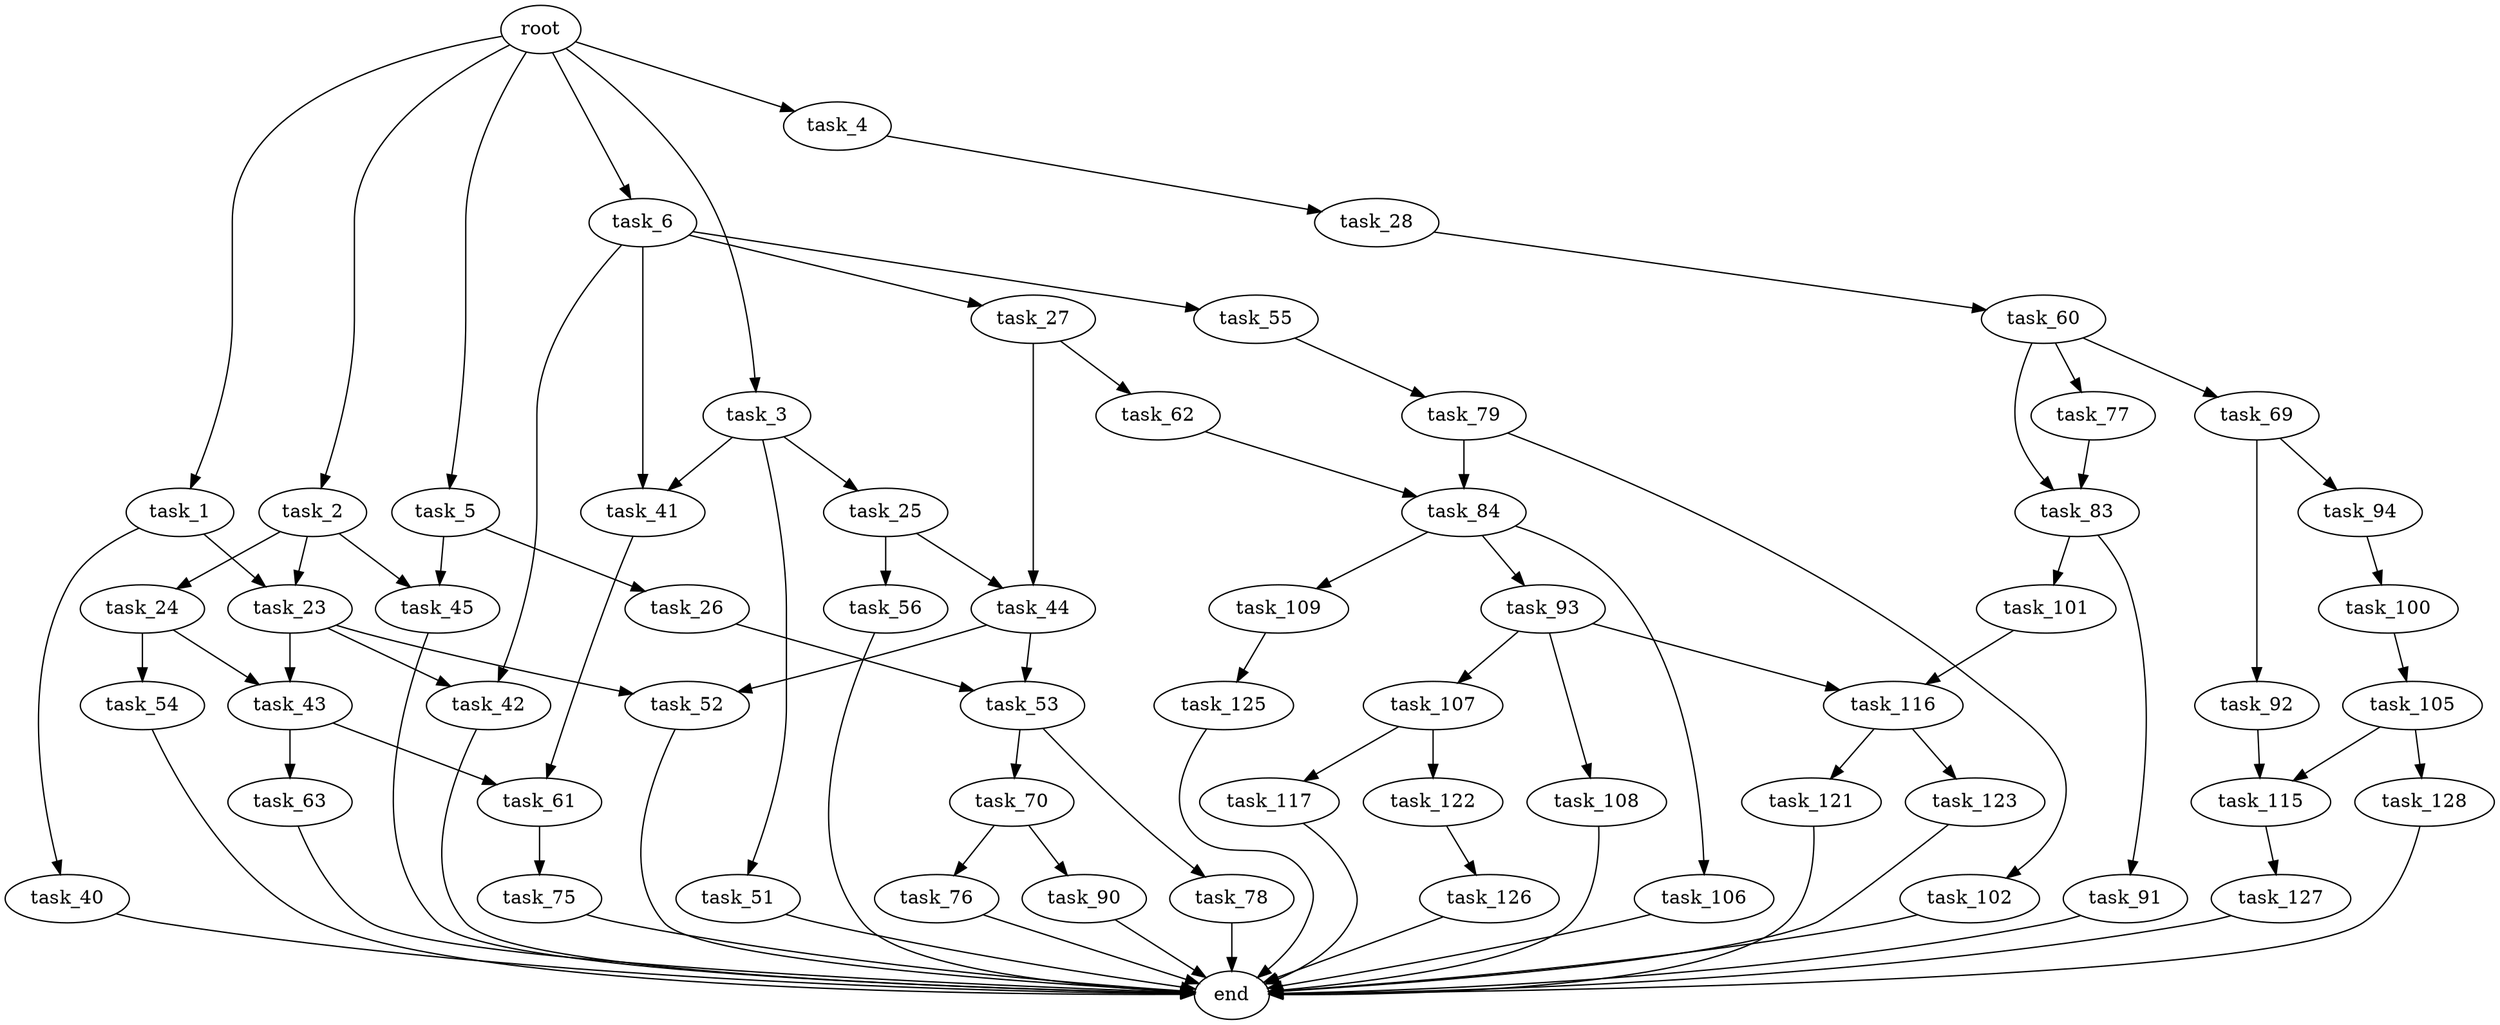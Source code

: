 digraph G {
  root [size="0.000000"];
  task_1 [size="7287344575.000000"];
  task_2 [size="259353614850.000000"];
  task_3 [size="308520148223.000000"];
  task_4 [size="503984761672.000000"];
  task_5 [size="19409942842.000000"];
  task_6 [size="26167383169.000000"];
  task_23 [size="1694130510.000000"];
  task_24 [size="109527376011.000000"];
  task_25 [size="134217728000.000000"];
  task_26 [size="2205387959.000000"];
  task_27 [size="3104028336.000000"];
  task_28 [size="231928233984.000000"];
  task_40 [size="10736136777.000000"];
  task_41 [size="423729813408.000000"];
  task_42 [size="149450922333.000000"];
  task_43 [size="273906401482.000000"];
  task_44 [size="449210470135.000000"];
  task_45 [size="18367975356.000000"];
  task_51 [size="875431122.000000"];
  task_52 [size="31510075385.000000"];
  task_53 [size="61933848194.000000"];
  task_54 [size="28634794958.000000"];
  task_55 [size="28991029248.000000"];
  task_56 [size="15006129260.000000"];
  task_60 [size="815310143568.000000"];
  task_61 [size="8589934592.000000"];
  task_62 [size="174844173598.000000"];
  task_63 [size="371851241391.000000"];
  task_69 [size="68719476736.000000"];
  task_70 [size="68719476736.000000"];
  task_75 [size="231928233984.000000"];
  task_76 [size="68719476736.000000"];
  task_77 [size="231928233984.000000"];
  task_78 [size="382810539378.000000"];
  task_79 [size="13020499270.000000"];
  task_83 [size="4388228340.000000"];
  task_84 [size="42256680144.000000"];
  task_90 [size="1880251311.000000"];
  task_91 [size="14259105655.000000"];
  task_92 [size="71667377488.000000"];
  task_93 [size="1029540879465.000000"];
  task_94 [size="8589934592.000000"];
  task_100 [size="536096166924.000000"];
  task_101 [size="368293445632.000000"];
  task_102 [size="231928233984.000000"];
  task_105 [size="28991029248.000000"];
  task_106 [size="1073741824000.000000"];
  task_107 [size="45838990808.000000"];
  task_108 [size="782757789696.000000"];
  task_109 [size="1152682890.000000"];
  task_115 [size="28991029248.000000"];
  task_116 [size="782757789696.000000"];
  task_117 [size="295525047793.000000"];
  task_121 [size="231928233984.000000"];
  task_122 [size="184862859856.000000"];
  task_123 [size="68719476736.000000"];
  task_125 [size="368293445632.000000"];
  task_126 [size="782757789696.000000"];
  task_127 [size="7835550384.000000"];
  task_128 [size="1140252888052.000000"];
  end [size="0.000000"];

  root -> task_1 [size="1.000000"];
  root -> task_2 [size="1.000000"];
  root -> task_3 [size="1.000000"];
  root -> task_4 [size="1.000000"];
  root -> task_5 [size="1.000000"];
  root -> task_6 [size="1.000000"];
  task_1 -> task_23 [size="134217728.000000"];
  task_1 -> task_40 [size="134217728.000000"];
  task_2 -> task_23 [size="209715200.000000"];
  task_2 -> task_24 [size="209715200.000000"];
  task_2 -> task_45 [size="209715200.000000"];
  task_3 -> task_25 [size="209715200.000000"];
  task_3 -> task_41 [size="209715200.000000"];
  task_3 -> task_51 [size="209715200.000000"];
  task_4 -> task_28 [size="536870912.000000"];
  task_5 -> task_26 [size="33554432.000000"];
  task_5 -> task_45 [size="33554432.000000"];
  task_6 -> task_27 [size="679477248.000000"];
  task_6 -> task_41 [size="679477248.000000"];
  task_6 -> task_42 [size="679477248.000000"];
  task_6 -> task_55 [size="679477248.000000"];
  task_23 -> task_42 [size="75497472.000000"];
  task_23 -> task_43 [size="75497472.000000"];
  task_23 -> task_52 [size="75497472.000000"];
  task_24 -> task_43 [size="75497472.000000"];
  task_24 -> task_54 [size="75497472.000000"];
  task_25 -> task_44 [size="209715200.000000"];
  task_25 -> task_56 [size="209715200.000000"];
  task_26 -> task_53 [size="134217728.000000"];
  task_27 -> task_44 [size="209715200.000000"];
  task_27 -> task_62 [size="209715200.000000"];
  task_28 -> task_60 [size="301989888.000000"];
  task_40 -> end [size="1.000000"];
  task_41 -> task_61 [size="536870912.000000"];
  task_42 -> end [size="1.000000"];
  task_43 -> task_61 [size="536870912.000000"];
  task_43 -> task_63 [size="536870912.000000"];
  task_44 -> task_52 [size="536870912.000000"];
  task_44 -> task_53 [size="536870912.000000"];
  task_45 -> end [size="1.000000"];
  task_51 -> end [size="1.000000"];
  task_52 -> end [size="1.000000"];
  task_53 -> task_70 [size="209715200.000000"];
  task_53 -> task_78 [size="209715200.000000"];
  task_54 -> end [size="1.000000"];
  task_55 -> task_79 [size="75497472.000000"];
  task_56 -> end [size="1.000000"];
  task_60 -> task_69 [size="679477248.000000"];
  task_60 -> task_77 [size="679477248.000000"];
  task_60 -> task_83 [size="679477248.000000"];
  task_61 -> task_75 [size="33554432.000000"];
  task_62 -> task_84 [size="134217728.000000"];
  task_63 -> end [size="1.000000"];
  task_69 -> task_92 [size="134217728.000000"];
  task_69 -> task_94 [size="134217728.000000"];
  task_70 -> task_76 [size="134217728.000000"];
  task_70 -> task_90 [size="134217728.000000"];
  task_75 -> end [size="1.000000"];
  task_76 -> end [size="1.000000"];
  task_77 -> task_83 [size="301989888.000000"];
  task_78 -> end [size="1.000000"];
  task_79 -> task_84 [size="301989888.000000"];
  task_79 -> task_102 [size="301989888.000000"];
  task_83 -> task_91 [size="134217728.000000"];
  task_83 -> task_101 [size="134217728.000000"];
  task_84 -> task_93 [size="209715200.000000"];
  task_84 -> task_106 [size="209715200.000000"];
  task_84 -> task_109 [size="209715200.000000"];
  task_90 -> end [size="1.000000"];
  task_91 -> end [size="1.000000"];
  task_92 -> task_115 [size="75497472.000000"];
  task_93 -> task_107 [size="679477248.000000"];
  task_93 -> task_108 [size="679477248.000000"];
  task_93 -> task_116 [size="679477248.000000"];
  task_94 -> task_100 [size="33554432.000000"];
  task_100 -> task_105 [size="536870912.000000"];
  task_101 -> task_116 [size="411041792.000000"];
  task_102 -> end [size="1.000000"];
  task_105 -> task_115 [size="75497472.000000"];
  task_105 -> task_128 [size="75497472.000000"];
  task_106 -> end [size="1.000000"];
  task_107 -> task_117 [size="33554432.000000"];
  task_107 -> task_122 [size="33554432.000000"];
  task_108 -> end [size="1.000000"];
  task_109 -> task_125 [size="33554432.000000"];
  task_115 -> task_127 [size="75497472.000000"];
  task_116 -> task_121 [size="679477248.000000"];
  task_116 -> task_123 [size="679477248.000000"];
  task_117 -> end [size="1.000000"];
  task_121 -> end [size="1.000000"];
  task_122 -> task_126 [size="536870912.000000"];
  task_123 -> end [size="1.000000"];
  task_125 -> end [size="1.000000"];
  task_126 -> end [size="1.000000"];
  task_127 -> end [size="1.000000"];
  task_128 -> end [size="1.000000"];
}
